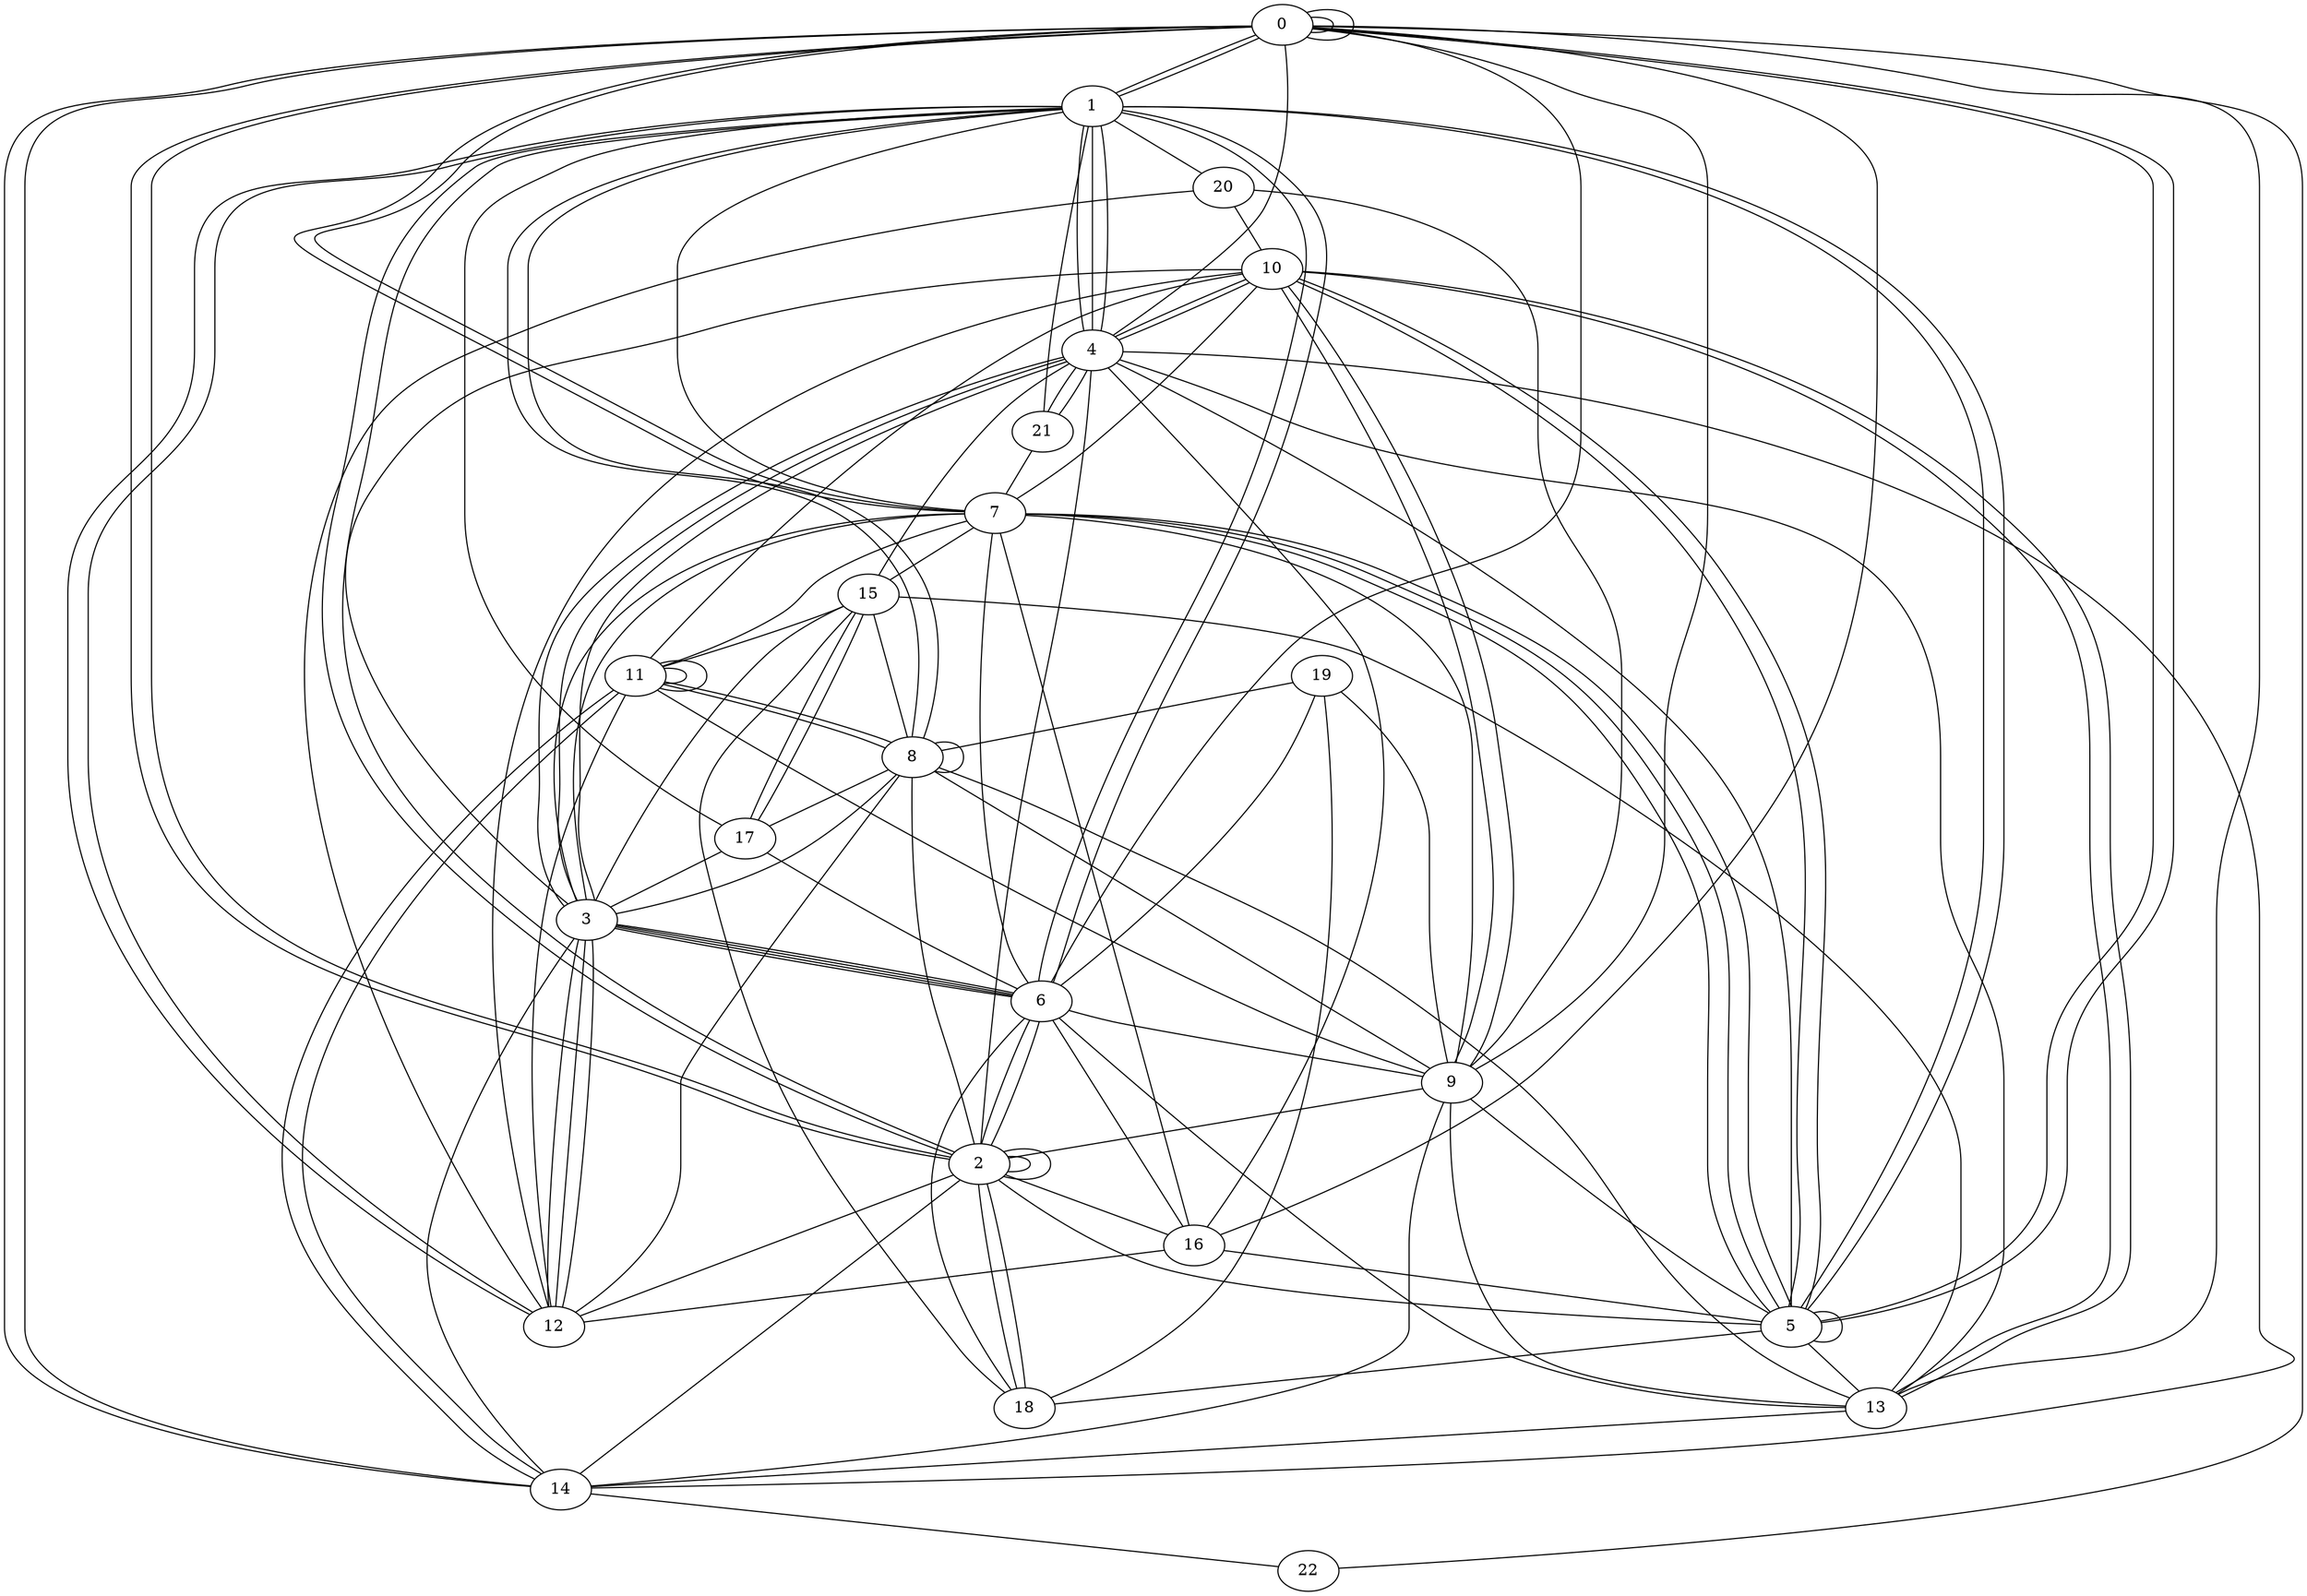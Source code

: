 graph G {
0;
1;
2;
3;
4;
5;
6;
7;
8;
9;
10;
11;
12;
13;
14;
15;
16;
17;
18;
19;
20;
21;
22;
9--8 ;
6--17 ;
3--12 ;
10--4 ;
7--0 ;
4--1 ;
5--7 ;
2--0 ;
19--9 ;
10--4 ;
0--1 ;
6--13 ;
3--6 ;
2--5 ;
9--2 ;
1--5 ;
15--4 ;
22--0 ;
20--12 ;
21--4 ;
9--10 ;
8--8 ;
10--13 ;
4--13 ;
0--14 ;
6--1 ;
21--7 ;
9--20 ;
5--5 ;
1--0 ;
4--1 ;
0--16 ;
9--13 ;
9--0 ;
21--1 ;
3--15 ;
4--21 ;
15--18 ;
2--1 ;
8--15 ;
6--1 ;
9--5 ;
8--1 ;
0--7 ;
13--10 ;
5--7 ;
4--16 ;
3--6 ;
4--3 ;
4--0 ;
3--4 ;
0--0 ;
8--2 ;
20--10 ;
6--0 ;
3--8 ;
2--1 ;
2--2 ;
3--7 ;
2--12 ;
2--14 ;
12--8 ;
17--15 ;
11--8 ;
5--1 ;
1--4 ;
3--10 ;
2--18 ;
14--22 ;
3--12 ;
13--8 ;
2--4 ;
7--11 ;
11--11 ;
3--4 ;
5--0 ;
9--14 ;
3--7 ;
8--1 ;
16--5 ;
8--17 ;
14--0 ;
7--9 ;
7--15 ;
10--5 ;
5--13 ;
11--10 ;
6--2 ;
6--3 ;
4--5 ;
1--20 ;
0--13 ;
16--7 ;
6--9 ;
12--1 ;
0--2 ;
10--12 ;
5--10 ;
0--0 ;
15--11 ;
16--12 ;
17--15 ;
11--11 ;
6--16 ;
14--3 ;
14--11 ;
2--18 ;
5--18 ;
3--12 ;
2--16 ;
10--7 ;
19--18 ;
11--12 ;
19--6 ;
5--0 ;
11--9 ;
13--14 ;
6--18 ;
5--7 ;
2--6 ;
4--14 ;
17--3 ;
12--1 ;
14--11 ;
2--2 ;
10--9 ;
11--8 ;
7--1 ;
6--7 ;
1--17 ;
6--3 ;
19--8 ;
15--13 ;
}
